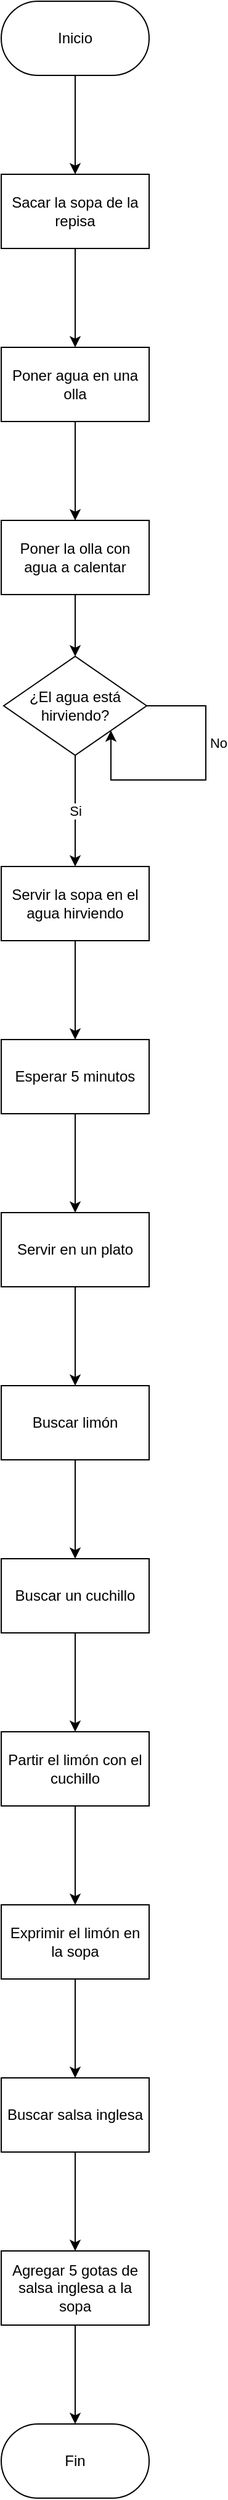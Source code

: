 <mxfile version="14.2.6" type="device"><diagram id="C5RBs43oDa-KdzZeNtuy" name="Page-1"><mxGraphModel dx="1422" dy="776" grid="1" gridSize="10" guides="1" tooltips="1" connect="1" arrows="1" fold="1" page="1" pageScale="1" pageWidth="827" pageHeight="1169" math="0" shadow="0"><root><mxCell id="WIyWlLk6GJQsqaUBKTNV-0"/><mxCell id="WIyWlLk6GJQsqaUBKTNV-1" parent="WIyWlLk6GJQsqaUBKTNV-0"/><mxCell id="UtjnXo7emuPg1Qml6Bh1-6" value="" style="edgeStyle=orthogonalEdgeStyle;rounded=0;orthogonalLoop=1;jettySize=auto;html=1;" edge="1" parent="WIyWlLk6GJQsqaUBKTNV-1" source="UtjnXo7emuPg1Qml6Bh1-0" target="UtjnXo7emuPg1Qml6Bh1-5"><mxGeometry relative="1" as="geometry"/></mxCell><mxCell id="UtjnXo7emuPg1Qml6Bh1-0" value="Inicio" style="rounded=1;whiteSpace=wrap;html=1;arcSize=50;" vertex="1" parent="WIyWlLk6GJQsqaUBKTNV-1"><mxGeometry x="354" y="70" width="120" height="60" as="geometry"/></mxCell><mxCell id="UtjnXo7emuPg1Qml6Bh1-8" value="" style="edgeStyle=orthogonalEdgeStyle;rounded=0;orthogonalLoop=1;jettySize=auto;html=1;" edge="1" parent="WIyWlLk6GJQsqaUBKTNV-1" source="UtjnXo7emuPg1Qml6Bh1-5" target="UtjnXo7emuPg1Qml6Bh1-7"><mxGeometry relative="1" as="geometry"/></mxCell><mxCell id="UtjnXo7emuPg1Qml6Bh1-5" value="Sacar la sopa de la repisa" style="whiteSpace=wrap;html=1;rounded=1;arcSize=0;" vertex="1" parent="WIyWlLk6GJQsqaUBKTNV-1"><mxGeometry x="354" y="210" width="120" height="60" as="geometry"/></mxCell><mxCell id="UtjnXo7emuPg1Qml6Bh1-10" value="" style="edgeStyle=orthogonalEdgeStyle;rounded=0;orthogonalLoop=1;jettySize=auto;html=1;" edge="1" parent="WIyWlLk6GJQsqaUBKTNV-1" source="UtjnXo7emuPg1Qml6Bh1-7" target="UtjnXo7emuPg1Qml6Bh1-9"><mxGeometry relative="1" as="geometry"/></mxCell><mxCell id="UtjnXo7emuPg1Qml6Bh1-7" value="Poner agua en una olla" style="whiteSpace=wrap;html=1;rounded=1;arcSize=0;" vertex="1" parent="WIyWlLk6GJQsqaUBKTNV-1"><mxGeometry x="354" y="350" width="120" height="60" as="geometry"/></mxCell><mxCell id="UtjnXo7emuPg1Qml6Bh1-16" value="" style="edgeStyle=orthogonalEdgeStyle;rounded=0;orthogonalLoop=1;jettySize=auto;html=1;" edge="1" parent="WIyWlLk6GJQsqaUBKTNV-1" source="UtjnXo7emuPg1Qml6Bh1-9" target="UtjnXo7emuPg1Qml6Bh1-15"><mxGeometry relative="1" as="geometry"/></mxCell><mxCell id="UtjnXo7emuPg1Qml6Bh1-9" value="Poner la olla con agua a calentar" style="whiteSpace=wrap;html=1;rounded=1;arcSize=0;" vertex="1" parent="WIyWlLk6GJQsqaUBKTNV-1"><mxGeometry x="354" y="490" width="120" height="60" as="geometry"/></mxCell><mxCell id="UtjnXo7emuPg1Qml6Bh1-18" value="Si" style="edgeStyle=orthogonalEdgeStyle;rounded=0;orthogonalLoop=1;jettySize=auto;html=1;" edge="1" parent="WIyWlLk6GJQsqaUBKTNV-1" source="UtjnXo7emuPg1Qml6Bh1-15" target="UtjnXo7emuPg1Qml6Bh1-17"><mxGeometry relative="1" as="geometry"/></mxCell><mxCell id="UtjnXo7emuPg1Qml6Bh1-15" value="¿El agua está hirviendo?" style="rhombus;whiteSpace=wrap;html=1;rounded=1;arcSize=0;" vertex="1" parent="WIyWlLk6GJQsqaUBKTNV-1"><mxGeometry x="356" y="600" width="116" height="80" as="geometry"/></mxCell><mxCell id="UtjnXo7emuPg1Qml6Bh1-20" value="" style="edgeStyle=orthogonalEdgeStyle;rounded=0;orthogonalLoop=1;jettySize=auto;html=1;" edge="1" parent="WIyWlLk6GJQsqaUBKTNV-1" source="UtjnXo7emuPg1Qml6Bh1-17" target="UtjnXo7emuPg1Qml6Bh1-19"><mxGeometry relative="1" as="geometry"/></mxCell><mxCell id="UtjnXo7emuPg1Qml6Bh1-17" value="Servir la sopa en el agua hirviendo" style="whiteSpace=wrap;html=1;rounded=1;arcSize=0;" vertex="1" parent="WIyWlLk6GJQsqaUBKTNV-1"><mxGeometry x="354" y="770" width="120" height="60" as="geometry"/></mxCell><mxCell id="UtjnXo7emuPg1Qml6Bh1-25" value="" style="edgeStyle=orthogonalEdgeStyle;rounded=0;orthogonalLoop=1;jettySize=auto;html=1;" edge="1" parent="WIyWlLk6GJQsqaUBKTNV-1" source="UtjnXo7emuPg1Qml6Bh1-19" target="UtjnXo7emuPg1Qml6Bh1-24"><mxGeometry relative="1" as="geometry"/></mxCell><mxCell id="UtjnXo7emuPg1Qml6Bh1-19" value="Esperar 5 minutos" style="whiteSpace=wrap;html=1;rounded=1;arcSize=0;" vertex="1" parent="WIyWlLk6GJQsqaUBKTNV-1"><mxGeometry x="354" y="910" width="120" height="60" as="geometry"/></mxCell><mxCell id="UtjnXo7emuPg1Qml6Bh1-22" value="No" style="edgeStyle=orthogonalEdgeStyle;rounded=0;orthogonalLoop=1;jettySize=auto;html=1;exitX=1;exitY=0.5;exitDx=0;exitDy=0;entryX=1;entryY=1;entryDx=0;entryDy=0;" edge="1" parent="WIyWlLk6GJQsqaUBKTNV-1" source="UtjnXo7emuPg1Qml6Bh1-15" target="UtjnXo7emuPg1Qml6Bh1-15"><mxGeometry x="-0.307" y="10" relative="1" as="geometry"><Array as="points"><mxPoint x="520" y="640"/><mxPoint x="520" y="700"/><mxPoint x="443" y="700"/></Array><mxPoint as="offset"/></mxGeometry></mxCell><mxCell id="UtjnXo7emuPg1Qml6Bh1-27" value="" style="edgeStyle=orthogonalEdgeStyle;rounded=0;orthogonalLoop=1;jettySize=auto;html=1;" edge="1" parent="WIyWlLk6GJQsqaUBKTNV-1" source="UtjnXo7emuPg1Qml6Bh1-24" target="UtjnXo7emuPg1Qml6Bh1-26"><mxGeometry relative="1" as="geometry"/></mxCell><mxCell id="UtjnXo7emuPg1Qml6Bh1-24" value="Servir en un plato" style="whiteSpace=wrap;html=1;rounded=1;arcSize=0;" vertex="1" parent="WIyWlLk6GJQsqaUBKTNV-1"><mxGeometry x="354" y="1050" width="120" height="60" as="geometry"/></mxCell><mxCell id="UtjnXo7emuPg1Qml6Bh1-29" value="" style="edgeStyle=orthogonalEdgeStyle;rounded=0;orthogonalLoop=1;jettySize=auto;html=1;" edge="1" parent="WIyWlLk6GJQsqaUBKTNV-1" source="UtjnXo7emuPg1Qml6Bh1-26" target="UtjnXo7emuPg1Qml6Bh1-28"><mxGeometry relative="1" as="geometry"/></mxCell><mxCell id="UtjnXo7emuPg1Qml6Bh1-26" value="Buscar limón" style="whiteSpace=wrap;html=1;rounded=1;arcSize=0;" vertex="1" parent="WIyWlLk6GJQsqaUBKTNV-1"><mxGeometry x="354" y="1190" width="120" height="60" as="geometry"/></mxCell><mxCell id="UtjnXo7emuPg1Qml6Bh1-31" value="" style="edgeStyle=orthogonalEdgeStyle;rounded=0;orthogonalLoop=1;jettySize=auto;html=1;" edge="1" parent="WIyWlLk6GJQsqaUBKTNV-1" source="UtjnXo7emuPg1Qml6Bh1-28" target="UtjnXo7emuPg1Qml6Bh1-30"><mxGeometry relative="1" as="geometry"/></mxCell><mxCell id="UtjnXo7emuPg1Qml6Bh1-28" value="Buscar un cuchillo" style="whiteSpace=wrap;html=1;rounded=1;arcSize=0;" vertex="1" parent="WIyWlLk6GJQsqaUBKTNV-1"><mxGeometry x="354" y="1330" width="120" height="60" as="geometry"/></mxCell><mxCell id="UtjnXo7emuPg1Qml6Bh1-33" value="" style="edgeStyle=orthogonalEdgeStyle;rounded=0;orthogonalLoop=1;jettySize=auto;html=1;" edge="1" parent="WIyWlLk6GJQsqaUBKTNV-1" source="UtjnXo7emuPg1Qml6Bh1-30" target="UtjnXo7emuPg1Qml6Bh1-32"><mxGeometry relative="1" as="geometry"/></mxCell><mxCell id="UtjnXo7emuPg1Qml6Bh1-30" value="Partir el limón con el cuchillo" style="whiteSpace=wrap;html=1;rounded=1;arcSize=0;" vertex="1" parent="WIyWlLk6GJQsqaUBKTNV-1"><mxGeometry x="354" y="1470" width="120" height="60" as="geometry"/></mxCell><mxCell id="UtjnXo7emuPg1Qml6Bh1-35" value="" style="edgeStyle=orthogonalEdgeStyle;rounded=0;orthogonalLoop=1;jettySize=auto;html=1;" edge="1" parent="WIyWlLk6GJQsqaUBKTNV-1" source="UtjnXo7emuPg1Qml6Bh1-32" target="UtjnXo7emuPg1Qml6Bh1-34"><mxGeometry relative="1" as="geometry"/></mxCell><mxCell id="UtjnXo7emuPg1Qml6Bh1-32" value="Exprimir el limón en la sopa" style="whiteSpace=wrap;html=1;rounded=1;arcSize=0;" vertex="1" parent="WIyWlLk6GJQsqaUBKTNV-1"><mxGeometry x="354" y="1610" width="120" height="60" as="geometry"/></mxCell><mxCell id="UtjnXo7emuPg1Qml6Bh1-37" value="" style="edgeStyle=orthogonalEdgeStyle;rounded=0;orthogonalLoop=1;jettySize=auto;html=1;" edge="1" parent="WIyWlLk6GJQsqaUBKTNV-1" source="UtjnXo7emuPg1Qml6Bh1-34" target="UtjnXo7emuPg1Qml6Bh1-36"><mxGeometry relative="1" as="geometry"/></mxCell><mxCell id="UtjnXo7emuPg1Qml6Bh1-34" value="Buscar salsa inglesa" style="whiteSpace=wrap;html=1;rounded=1;arcSize=0;" vertex="1" parent="WIyWlLk6GJQsqaUBKTNV-1"><mxGeometry x="354" y="1750" width="120" height="60" as="geometry"/></mxCell><mxCell id="UtjnXo7emuPg1Qml6Bh1-39" value="" style="edgeStyle=orthogonalEdgeStyle;rounded=0;orthogonalLoop=1;jettySize=auto;html=1;" edge="1" parent="WIyWlLk6GJQsqaUBKTNV-1" source="UtjnXo7emuPg1Qml6Bh1-36" target="UtjnXo7emuPg1Qml6Bh1-38"><mxGeometry relative="1" as="geometry"/></mxCell><mxCell id="UtjnXo7emuPg1Qml6Bh1-36" value="Agregar 5 gotas de salsa inglesa a la sopa" style="whiteSpace=wrap;html=1;rounded=1;arcSize=0;" vertex="1" parent="WIyWlLk6GJQsqaUBKTNV-1"><mxGeometry x="354" y="1890" width="120" height="60" as="geometry"/></mxCell><mxCell id="UtjnXo7emuPg1Qml6Bh1-38" value="Fin" style="whiteSpace=wrap;html=1;rounded=1;arcSize=50;" vertex="1" parent="WIyWlLk6GJQsqaUBKTNV-1"><mxGeometry x="354" y="2030" width="120" height="60" as="geometry"/></mxCell></root></mxGraphModel></diagram></mxfile>